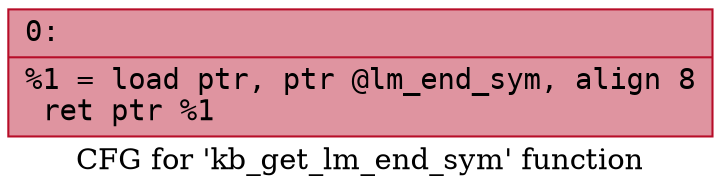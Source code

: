 digraph "CFG for 'kb_get_lm_end_sym' function" {
	label="CFG for 'kb_get_lm_end_sym' function";

	Node0x600002a8ca50 [shape=record,color="#b70d28ff", style=filled, fillcolor="#b70d2870" fontname="Courier",label="{0:\l|  %1 = load ptr, ptr @lm_end_sym, align 8\l  ret ptr %1\l}"];
}
